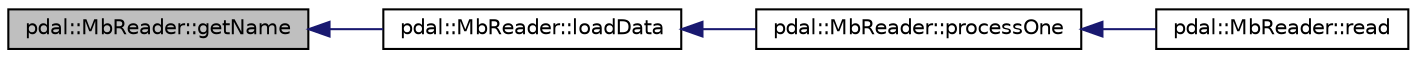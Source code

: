 digraph "pdal::MbReader::getName"
{
  edge [fontname="Helvetica",fontsize="10",labelfontname="Helvetica",labelfontsize="10"];
  node [fontname="Helvetica",fontsize="10",shape=record];
  rankdir="LR";
  Node1 [label="pdal::MbReader::getName",height=0.2,width=0.4,color="black", fillcolor="grey75", style="filled", fontcolor="black"];
  Node1 -> Node2 [dir="back",color="midnightblue",fontsize="10",style="solid",fontname="Helvetica"];
  Node2 [label="pdal::MbReader::loadData",height=0.2,width=0.4,color="black", fillcolor="white", style="filled",URL="$classpdal_1_1MbReader.html#a774e65a3ec93682d44a1170332a19790"];
  Node2 -> Node3 [dir="back",color="midnightblue",fontsize="10",style="solid",fontname="Helvetica"];
  Node3 [label="pdal::MbReader::processOne",height=0.2,width=0.4,color="black", fillcolor="white", style="filled",URL="$classpdal_1_1MbReader.html#a75f63491dac023afbb20fbcda6c8d659"];
  Node3 -> Node4 [dir="back",color="midnightblue",fontsize="10",style="solid",fontname="Helvetica"];
  Node4 [label="pdal::MbReader::read",height=0.2,width=0.4,color="black", fillcolor="white", style="filled",URL="$classpdal_1_1MbReader.html#aacabf834349474a12eca508bd19ac1e6"];
}
